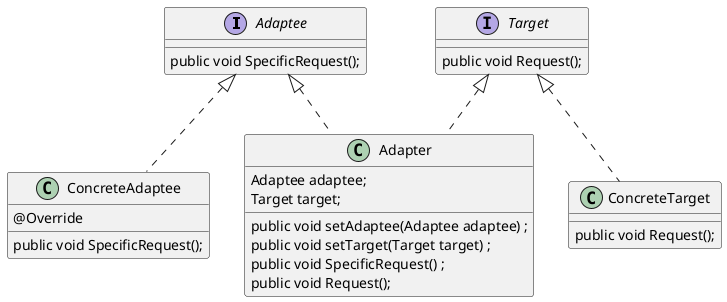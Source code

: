 @startuml
interface Adaptee{
    public void SpecificRequest();
}
interface Target{
    public void Request();
}
class Adapter implements Target,Adaptee{
    Adaptee adaptee;
    Target target;
    public void setAdaptee(Adaptee adaptee) ;
    public void setTarget(Target target) ;
    public void SpecificRequest() ;
    public void Request();
}
class ConcreteAdaptee implements Adaptee{
    @Override
    public void SpecificRequest();
}
class ConcreteTarget implements Target{
    public void Request();
}
@enduml
